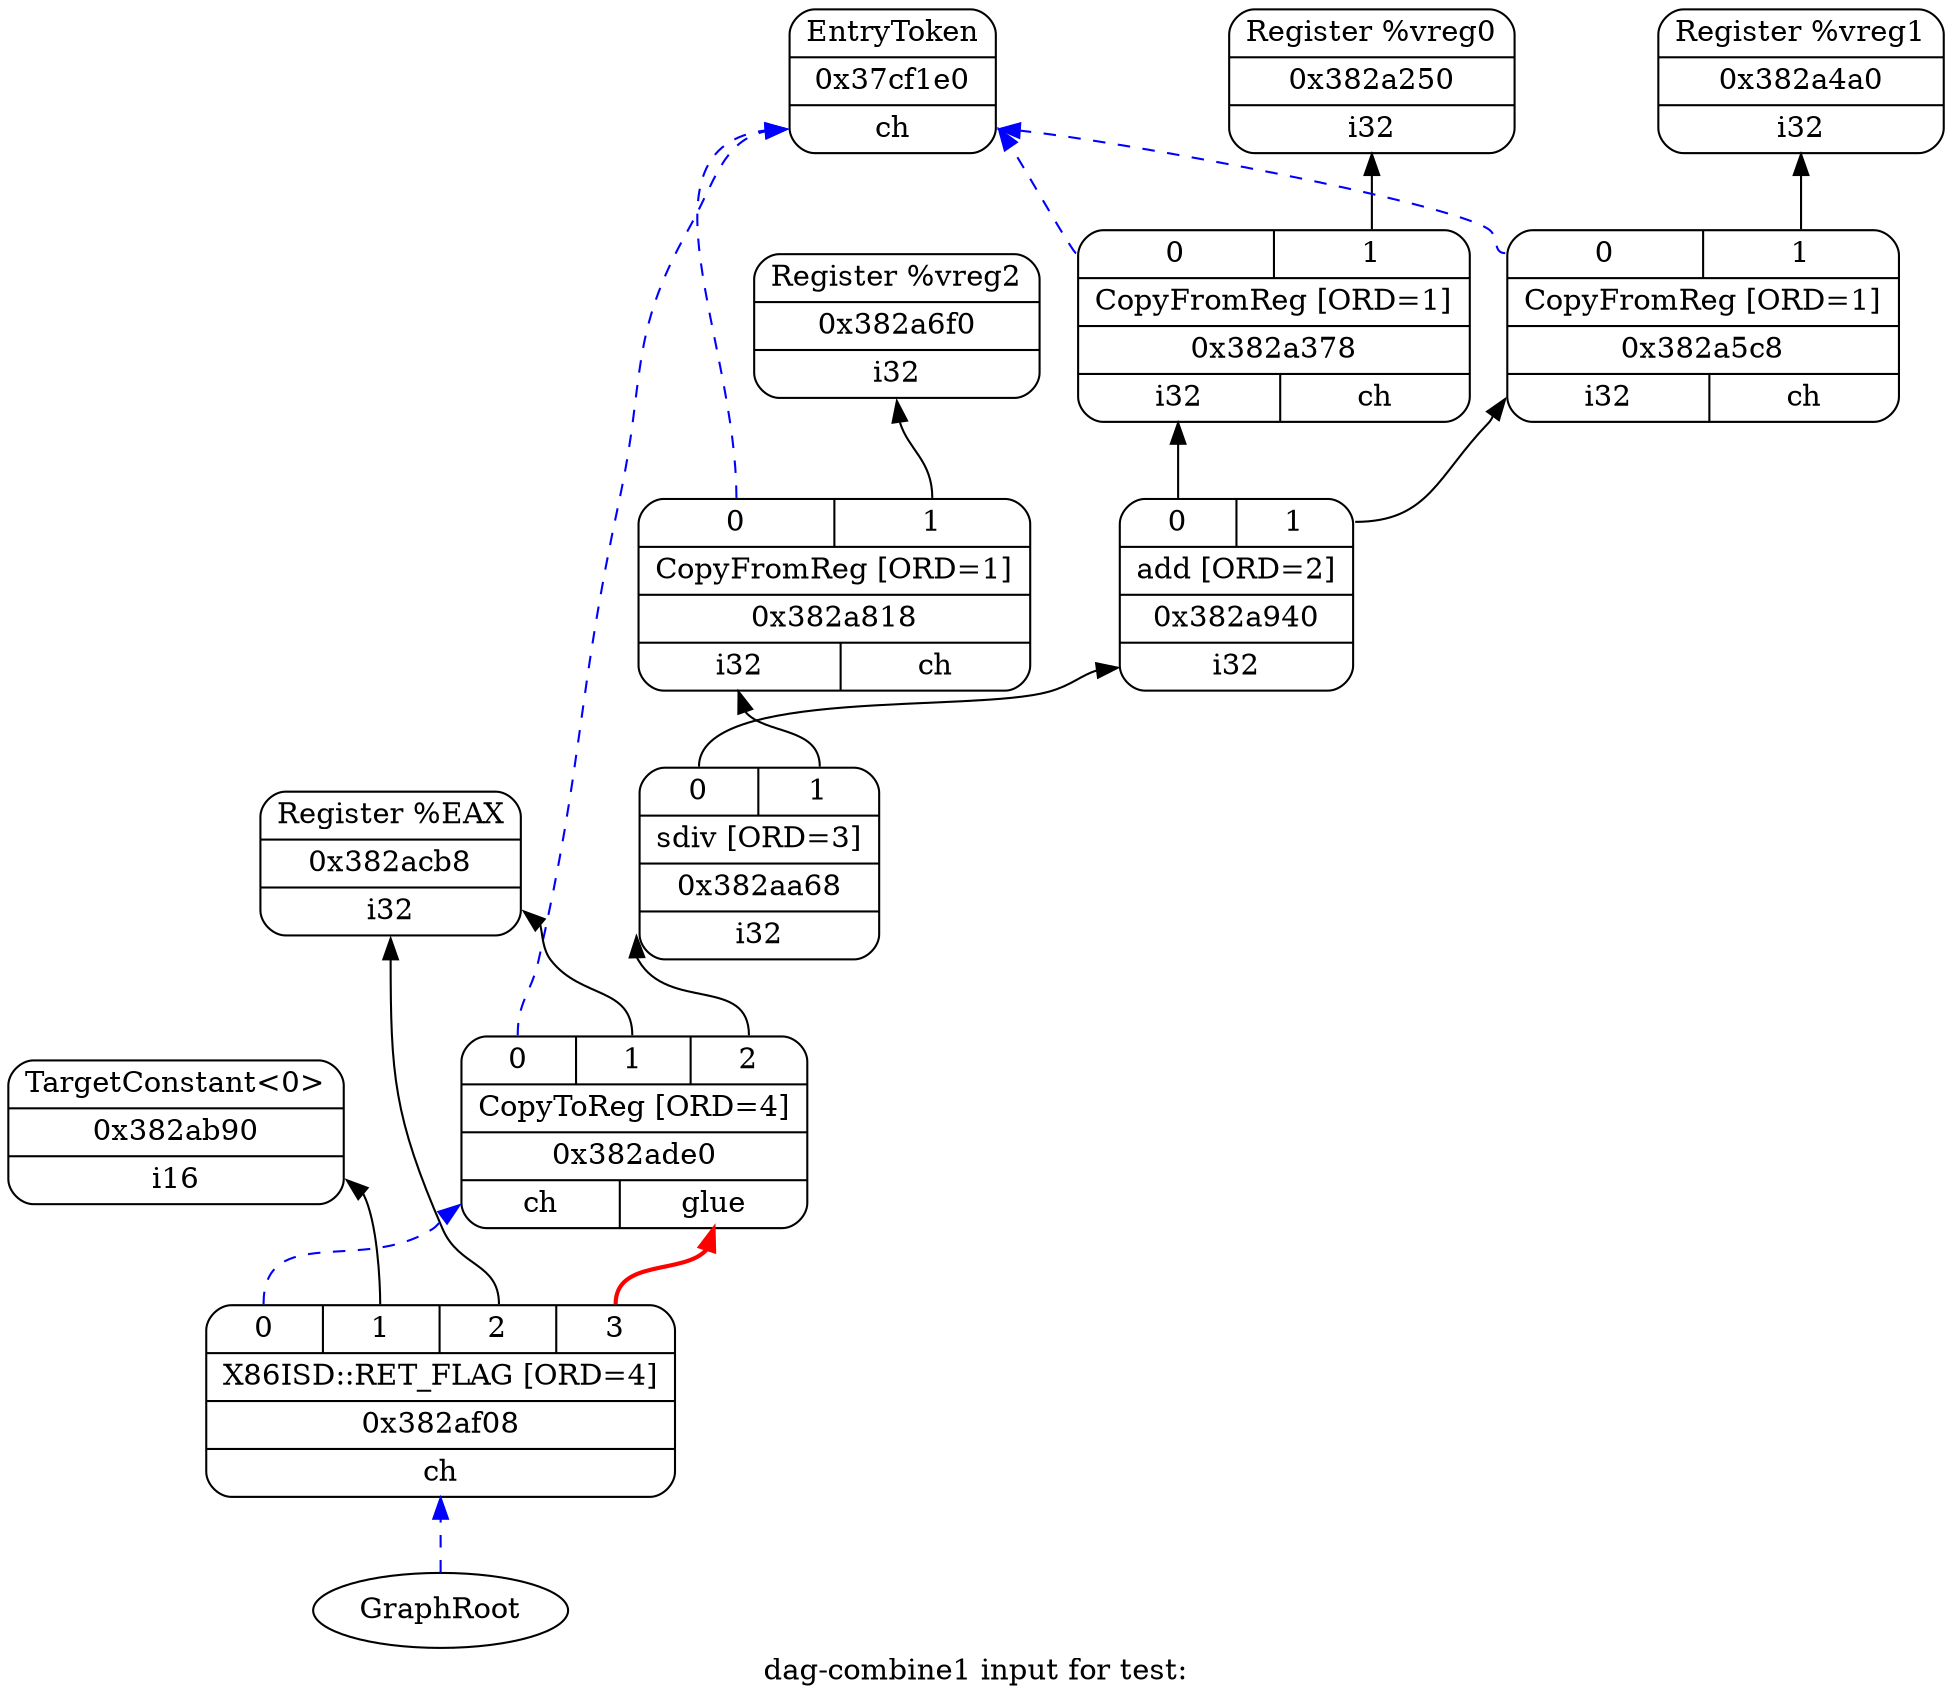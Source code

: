 digraph "dag-combine1 input for test:" {
	rankdir="BT";
	label="dag-combine1 input for test:";

	Node0x37cf1e0 [shape=record,shape=Mrecord,label="{EntryToken|0x37cf1e0|{<d0>ch}}"];
	Node0x382a250 [shape=record,shape=Mrecord,label="{Register %vreg0|0x382a250|{<d0>i32}}"];
	Node0x382a378 [shape=record,shape=Mrecord,label="{{<s0>0|<s1>1}|CopyFromReg [ORD=1]|0x382a378|{<d0>i32|<d1>ch}}"];
	Node0x382a378:s0 -> Node0x37cf1e0:d0[color=blue,style=dashed];
	Node0x382a378:s1 -> Node0x382a250:d0;
	Node0x382a4a0 [shape=record,shape=Mrecord,label="{Register %vreg1|0x382a4a0|{<d0>i32}}"];
	Node0x382a5c8 [shape=record,shape=Mrecord,label="{{<s0>0|<s1>1}|CopyFromReg [ORD=1]|0x382a5c8|{<d0>i32|<d1>ch}}"];
	Node0x382a5c8:s0 -> Node0x37cf1e0:d0[color=blue,style=dashed];
	Node0x382a5c8:s1 -> Node0x382a4a0:d0;
	Node0x382a6f0 [shape=record,shape=Mrecord,label="{Register %vreg2|0x382a6f0|{<d0>i32}}"];
	Node0x382a818 [shape=record,shape=Mrecord,label="{{<s0>0|<s1>1}|CopyFromReg [ORD=1]|0x382a818|{<d0>i32|<d1>ch}}"];
	Node0x382a818:s0 -> Node0x37cf1e0:d0[color=blue,style=dashed];
	Node0x382a818:s1 -> Node0x382a6f0:d0;
	Node0x382a940 [shape=record,shape=Mrecord,label="{{<s0>0|<s1>1}|add [ORD=2]|0x382a940|{<d0>i32}}"];
	Node0x382a940:s0 -> Node0x382a378:d0;
	Node0x382a940:s1 -> Node0x382a5c8:d0;
	Node0x382aa68 [shape=record,shape=Mrecord,label="{{<s0>0|<s1>1}|sdiv [ORD=3]|0x382aa68|{<d0>i32}}"];
	Node0x382aa68:s0 -> Node0x382a940:d0;
	Node0x382aa68:s1 -> Node0x382a818:d0;
	Node0x382ab90 [shape=record,shape=Mrecord,label="{TargetConstant\<0\>|0x382ab90|{<d0>i16}}"];
	Node0x382acb8 [shape=record,shape=Mrecord,label="{Register %EAX|0x382acb8|{<d0>i32}}"];
	Node0x382ade0 [shape=record,shape=Mrecord,label="{{<s0>0|<s1>1|<s2>2}|CopyToReg [ORD=4]|0x382ade0|{<d0>ch|<d1>glue}}"];
	Node0x382ade0:s0 -> Node0x37cf1e0:d0[color=blue,style=dashed];
	Node0x382ade0:s1 -> Node0x382acb8:d0;
	Node0x382ade0:s2 -> Node0x382aa68:d0;
	Node0x382af08 [shape=record,shape=Mrecord,label="{{<s0>0|<s1>1|<s2>2|<s3>3}|X86ISD::RET_FLAG [ORD=4]|0x382af08|{<d0>ch}}"];
	Node0x382af08:s0 -> Node0x382ade0:d0[color=blue,style=dashed];
	Node0x382af08:s1 -> Node0x382ab90:d0;
	Node0x382af08:s2 -> Node0x382acb8:d0;
	Node0x382af08:s3 -> Node0x382ade0:d1[color=red,style=bold];
	Node0x0[ plaintext=circle, label ="GraphRoot"];
	Node0x0 -> Node0x382af08:d0[color=blue,style=dashed];
}

